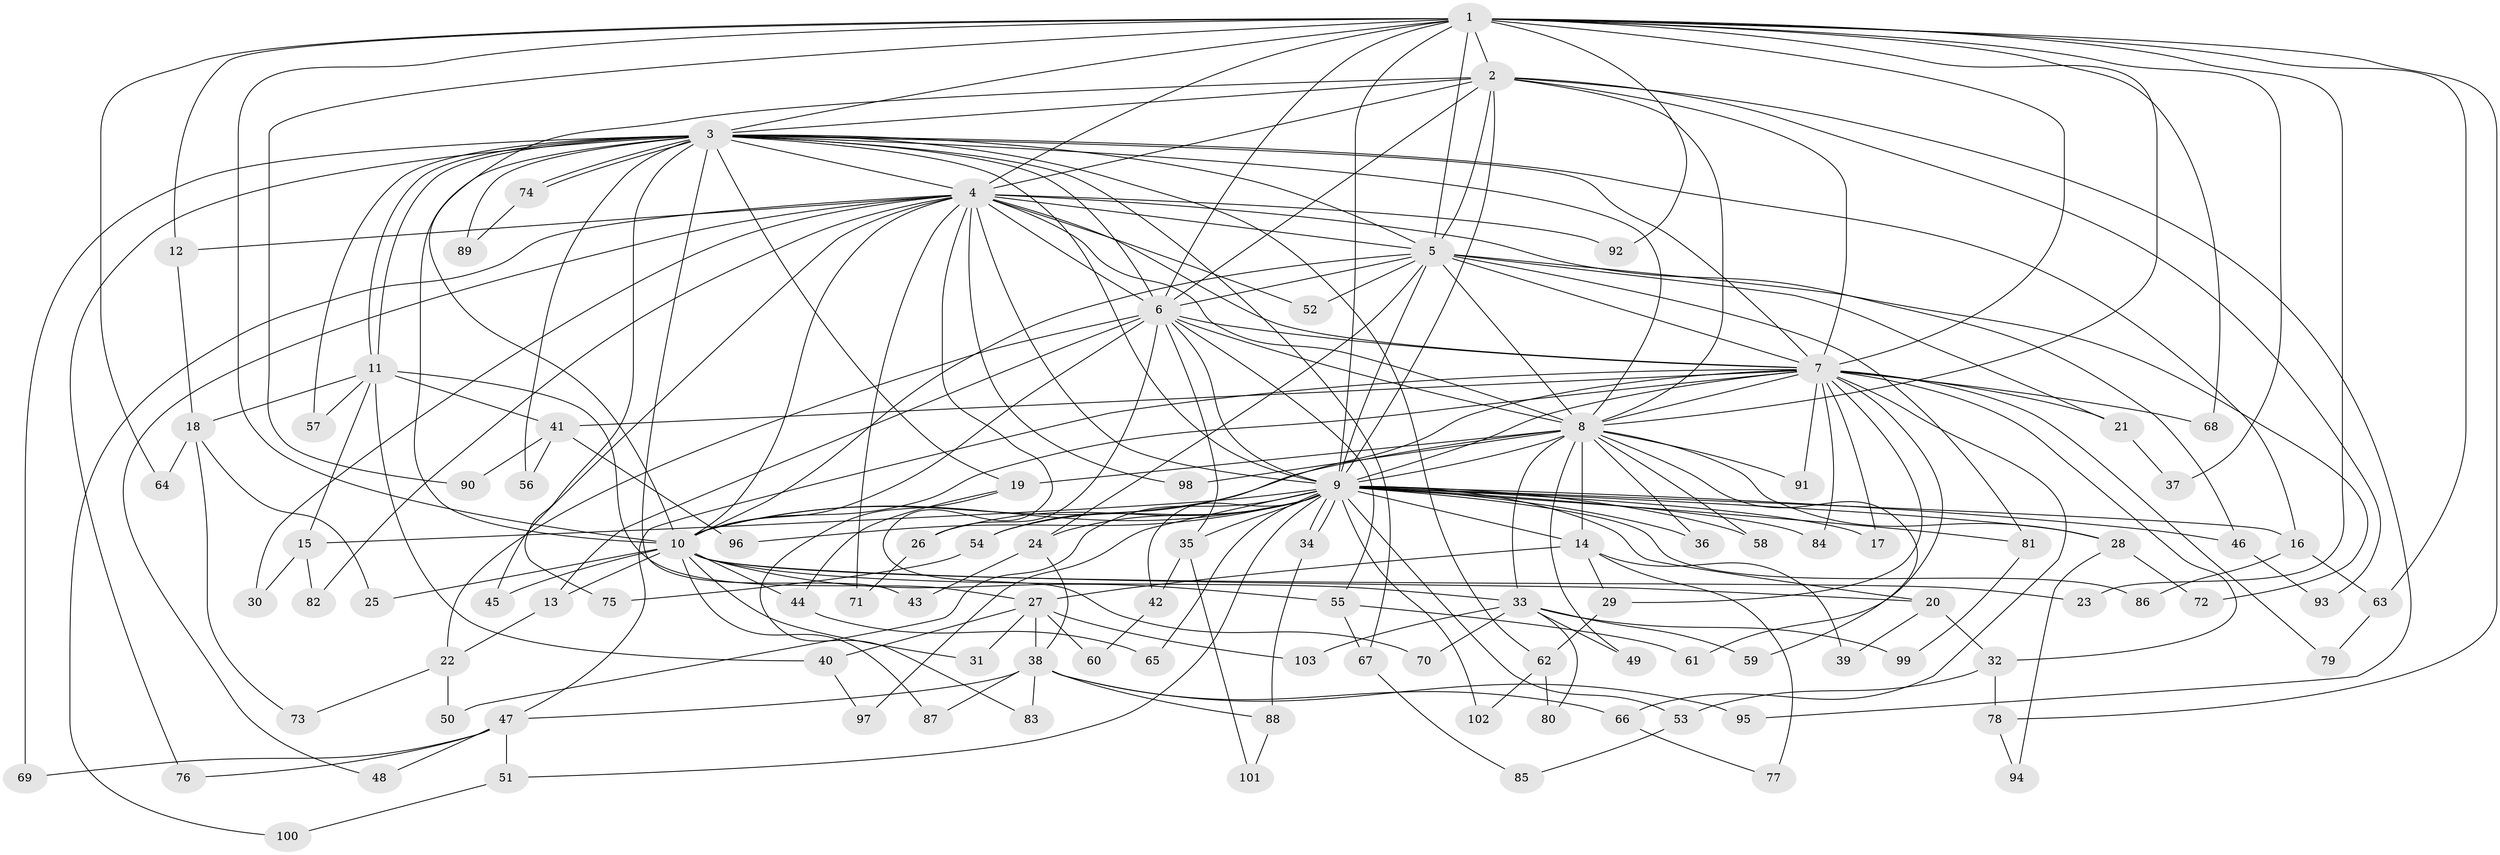 // coarse degree distribution, {15: 0.0136986301369863, 10: 0.0136986301369863, 22: 0.0136986301369863, 18: 0.0273972602739726, 12: 0.0136986301369863, 21: 0.0136986301369863, 19: 0.0136986301369863, 31: 0.0136986301369863, 7: 0.0273972602739726, 3: 0.2191780821917808, 4: 0.1095890410958904, 6: 0.0410958904109589, 2: 0.410958904109589, 5: 0.0547945205479452, 8: 0.0136986301369863}
// Generated by graph-tools (version 1.1) at 2025/23/03/03/25 07:23:37]
// undirected, 103 vertices, 231 edges
graph export_dot {
graph [start="1"]
  node [color=gray90,style=filled];
  1;
  2;
  3;
  4;
  5;
  6;
  7;
  8;
  9;
  10;
  11;
  12;
  13;
  14;
  15;
  16;
  17;
  18;
  19;
  20;
  21;
  22;
  23;
  24;
  25;
  26;
  27;
  28;
  29;
  30;
  31;
  32;
  33;
  34;
  35;
  36;
  37;
  38;
  39;
  40;
  41;
  42;
  43;
  44;
  45;
  46;
  47;
  48;
  49;
  50;
  51;
  52;
  53;
  54;
  55;
  56;
  57;
  58;
  59;
  60;
  61;
  62;
  63;
  64;
  65;
  66;
  67;
  68;
  69;
  70;
  71;
  72;
  73;
  74;
  75;
  76;
  77;
  78;
  79;
  80;
  81;
  82;
  83;
  84;
  85;
  86;
  87;
  88;
  89;
  90;
  91;
  92;
  93;
  94;
  95;
  96;
  97;
  98;
  99;
  100;
  101;
  102;
  103;
  1 -- 2;
  1 -- 3;
  1 -- 4;
  1 -- 5;
  1 -- 6;
  1 -- 7;
  1 -- 8;
  1 -- 9;
  1 -- 10;
  1 -- 12;
  1 -- 23;
  1 -- 37;
  1 -- 63;
  1 -- 64;
  1 -- 68;
  1 -- 78;
  1 -- 90;
  1 -- 92;
  2 -- 3;
  2 -- 4;
  2 -- 5;
  2 -- 6;
  2 -- 7;
  2 -- 8;
  2 -- 9;
  2 -- 10;
  2 -- 93;
  2 -- 95;
  3 -- 4;
  3 -- 5;
  3 -- 6;
  3 -- 7;
  3 -- 8;
  3 -- 9;
  3 -- 10;
  3 -- 11;
  3 -- 11;
  3 -- 16;
  3 -- 19;
  3 -- 43;
  3 -- 56;
  3 -- 57;
  3 -- 62;
  3 -- 67;
  3 -- 69;
  3 -- 74;
  3 -- 74;
  3 -- 75;
  3 -- 76;
  3 -- 89;
  4 -- 5;
  4 -- 6;
  4 -- 7;
  4 -- 8;
  4 -- 9;
  4 -- 10;
  4 -- 12;
  4 -- 30;
  4 -- 45;
  4 -- 46;
  4 -- 48;
  4 -- 52;
  4 -- 70;
  4 -- 71;
  4 -- 82;
  4 -- 92;
  4 -- 98;
  4 -- 100;
  5 -- 6;
  5 -- 7;
  5 -- 8;
  5 -- 9;
  5 -- 10;
  5 -- 21;
  5 -- 24;
  5 -- 52;
  5 -- 72;
  5 -- 81;
  6 -- 7;
  6 -- 8;
  6 -- 9;
  6 -- 10;
  6 -- 13;
  6 -- 22;
  6 -- 26;
  6 -- 35;
  6 -- 55;
  7 -- 8;
  7 -- 9;
  7 -- 10;
  7 -- 17;
  7 -- 21;
  7 -- 29;
  7 -- 32;
  7 -- 41;
  7 -- 47;
  7 -- 54;
  7 -- 61;
  7 -- 66;
  7 -- 68;
  7 -- 79;
  7 -- 84;
  7 -- 91;
  8 -- 9;
  8 -- 10;
  8 -- 14;
  8 -- 19;
  8 -- 28;
  8 -- 33;
  8 -- 36;
  8 -- 49;
  8 -- 58;
  8 -- 59;
  8 -- 91;
  8 -- 98;
  9 -- 10;
  9 -- 14;
  9 -- 15;
  9 -- 16;
  9 -- 17;
  9 -- 20;
  9 -- 24;
  9 -- 26;
  9 -- 28;
  9 -- 34;
  9 -- 34;
  9 -- 35;
  9 -- 36;
  9 -- 42;
  9 -- 46;
  9 -- 50;
  9 -- 51;
  9 -- 53;
  9 -- 54;
  9 -- 58;
  9 -- 65;
  9 -- 81;
  9 -- 84;
  9 -- 86;
  9 -- 96;
  9 -- 97;
  9 -- 102;
  10 -- 13;
  10 -- 20;
  10 -- 23;
  10 -- 25;
  10 -- 31;
  10 -- 33;
  10 -- 44;
  10 -- 45;
  10 -- 55;
  10 -- 87;
  11 -- 15;
  11 -- 18;
  11 -- 27;
  11 -- 40;
  11 -- 41;
  11 -- 57;
  12 -- 18;
  13 -- 22;
  14 -- 27;
  14 -- 29;
  14 -- 39;
  14 -- 77;
  15 -- 30;
  15 -- 82;
  16 -- 63;
  16 -- 86;
  18 -- 25;
  18 -- 64;
  18 -- 73;
  19 -- 44;
  19 -- 83;
  20 -- 32;
  20 -- 39;
  21 -- 37;
  22 -- 50;
  22 -- 73;
  24 -- 38;
  24 -- 43;
  26 -- 71;
  27 -- 31;
  27 -- 38;
  27 -- 40;
  27 -- 60;
  27 -- 103;
  28 -- 72;
  28 -- 94;
  29 -- 62;
  32 -- 53;
  32 -- 78;
  33 -- 49;
  33 -- 59;
  33 -- 70;
  33 -- 80;
  33 -- 99;
  33 -- 103;
  34 -- 88;
  35 -- 42;
  35 -- 101;
  38 -- 47;
  38 -- 66;
  38 -- 83;
  38 -- 87;
  38 -- 88;
  38 -- 95;
  40 -- 97;
  41 -- 56;
  41 -- 90;
  41 -- 96;
  42 -- 60;
  44 -- 65;
  46 -- 93;
  47 -- 48;
  47 -- 51;
  47 -- 69;
  47 -- 76;
  51 -- 100;
  53 -- 85;
  54 -- 75;
  55 -- 61;
  55 -- 67;
  62 -- 80;
  62 -- 102;
  63 -- 79;
  66 -- 77;
  67 -- 85;
  74 -- 89;
  78 -- 94;
  81 -- 99;
  88 -- 101;
}
